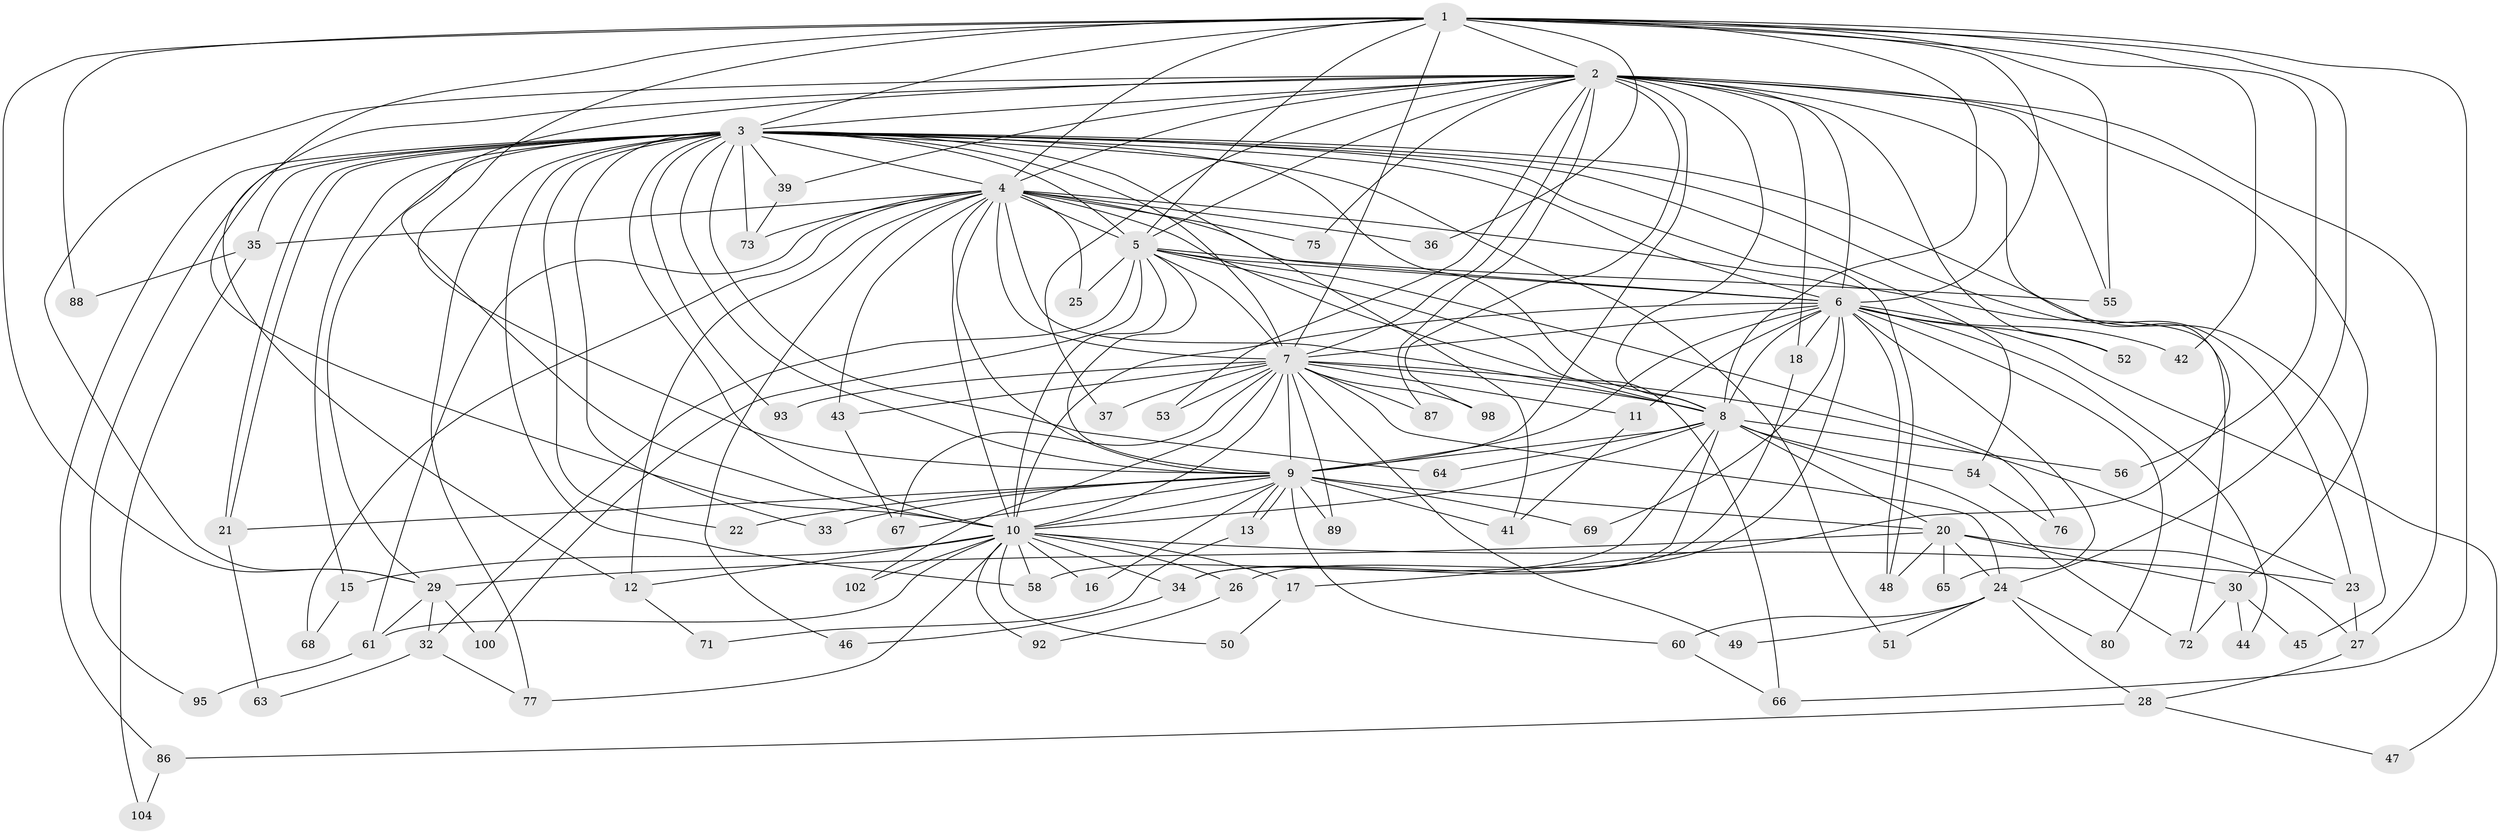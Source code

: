 // Generated by graph-tools (version 1.1) at 2025/51/02/27/25 19:51:48]
// undirected, 79 vertices, 201 edges
graph export_dot {
graph [start="1"]
  node [color=gray90,style=filled];
  1 [super="+40"];
  2 [super="+74"];
  3 [super="+90"];
  4 [super="+94"];
  5 [super="+83"];
  6 [super="+19"];
  7 [super="+101"];
  8 [super="+84"];
  9 [super="+38"];
  10 [super="+14"];
  11;
  12 [super="+70"];
  13;
  15;
  16;
  17;
  18;
  20 [super="+103"];
  21;
  22;
  23 [super="+31"];
  24 [super="+96"];
  25;
  26;
  27 [super="+62"];
  28;
  29 [super="+85"];
  30;
  32 [super="+91"];
  33;
  34 [super="+79"];
  35;
  36;
  37;
  39;
  41 [super="+57"];
  42;
  43;
  44;
  45;
  46;
  47;
  48;
  49;
  50;
  51;
  52;
  53;
  54;
  55 [super="+59"];
  56;
  58 [super="+78"];
  60;
  61 [super="+82"];
  63;
  64;
  65;
  66 [super="+97"];
  67 [super="+81"];
  68;
  69;
  71;
  72;
  73 [super="+99"];
  75;
  76;
  77;
  80;
  86;
  87;
  88;
  89;
  92;
  93;
  95;
  98;
  100;
  102;
  104;
  1 -- 2;
  1 -- 3;
  1 -- 4;
  1 -- 5;
  1 -- 6;
  1 -- 7 [weight=2];
  1 -- 8;
  1 -- 9;
  1 -- 10;
  1 -- 24;
  1 -- 36;
  1 -- 42;
  1 -- 56;
  1 -- 29;
  1 -- 88;
  1 -- 66;
  1 -- 55;
  2 -- 3;
  2 -- 4;
  2 -- 5;
  2 -- 6;
  2 -- 7;
  2 -- 8;
  2 -- 9;
  2 -- 10;
  2 -- 12;
  2 -- 17;
  2 -- 18;
  2 -- 29;
  2 -- 30;
  2 -- 37;
  2 -- 39;
  2 -- 52;
  2 -- 53;
  2 -- 55;
  2 -- 87;
  2 -- 98;
  2 -- 75;
  2 -- 27 [weight=2];
  3 -- 4;
  3 -- 5 [weight=2];
  3 -- 6;
  3 -- 7;
  3 -- 8;
  3 -- 9;
  3 -- 10;
  3 -- 15;
  3 -- 21;
  3 -- 21;
  3 -- 22;
  3 -- 29;
  3 -- 33;
  3 -- 35;
  3 -- 39;
  3 -- 41;
  3 -- 45;
  3 -- 51;
  3 -- 54;
  3 -- 58;
  3 -- 64;
  3 -- 73;
  3 -- 77;
  3 -- 86;
  3 -- 93;
  3 -- 95;
  3 -- 48;
  3 -- 23;
  4 -- 5;
  4 -- 6;
  4 -- 7 [weight=2];
  4 -- 8;
  4 -- 9;
  4 -- 10;
  4 -- 25;
  4 -- 35;
  4 -- 36;
  4 -- 43;
  4 -- 46;
  4 -- 66;
  4 -- 68;
  4 -- 72;
  4 -- 75;
  4 -- 12;
  4 -- 73;
  4 -- 61;
  5 -- 6;
  5 -- 7;
  5 -- 8;
  5 -- 9;
  5 -- 10;
  5 -- 25;
  5 -- 32;
  5 -- 55;
  5 -- 76;
  5 -- 100;
  6 -- 7;
  6 -- 8;
  6 -- 9;
  6 -- 10 [weight=2];
  6 -- 11;
  6 -- 18;
  6 -- 26;
  6 -- 42;
  6 -- 47;
  6 -- 52;
  6 -- 65;
  6 -- 69;
  6 -- 80;
  6 -- 48;
  6 -- 44;
  7 -- 8;
  7 -- 9 [weight=2];
  7 -- 10 [weight=2];
  7 -- 11;
  7 -- 23;
  7 -- 37;
  7 -- 43;
  7 -- 49;
  7 -- 53;
  7 -- 67;
  7 -- 87;
  7 -- 89;
  7 -- 93;
  7 -- 98;
  7 -- 102;
  7 -- 24;
  8 -- 9;
  8 -- 10;
  8 -- 20;
  8 -- 34;
  8 -- 54;
  8 -- 56;
  8 -- 64;
  8 -- 72;
  8 -- 58;
  9 -- 10;
  9 -- 13;
  9 -- 13;
  9 -- 16;
  9 -- 20;
  9 -- 22;
  9 -- 33;
  9 -- 41;
  9 -- 60;
  9 -- 69;
  9 -- 89;
  9 -- 21;
  9 -- 67;
  10 -- 12;
  10 -- 15;
  10 -- 16;
  10 -- 17;
  10 -- 26;
  10 -- 34;
  10 -- 50;
  10 -- 61;
  10 -- 77;
  10 -- 92;
  10 -- 102;
  10 -- 58;
  10 -- 23;
  11 -- 41;
  12 -- 71;
  13 -- 71;
  15 -- 68;
  17 -- 50;
  18 -- 34;
  20 -- 24;
  20 -- 27;
  20 -- 30;
  20 -- 48;
  20 -- 65;
  20 -- 29;
  21 -- 63;
  23 -- 27;
  24 -- 28;
  24 -- 49;
  24 -- 51;
  24 -- 60;
  24 -- 80;
  26 -- 92;
  27 -- 28;
  28 -- 47;
  28 -- 86;
  29 -- 32;
  29 -- 61;
  29 -- 100;
  30 -- 44;
  30 -- 45;
  30 -- 72;
  32 -- 63;
  32 -- 77;
  34 -- 46;
  35 -- 88;
  35 -- 104;
  39 -- 73;
  43 -- 67;
  54 -- 76;
  60 -- 66;
  61 -- 95;
  86 -- 104;
}
